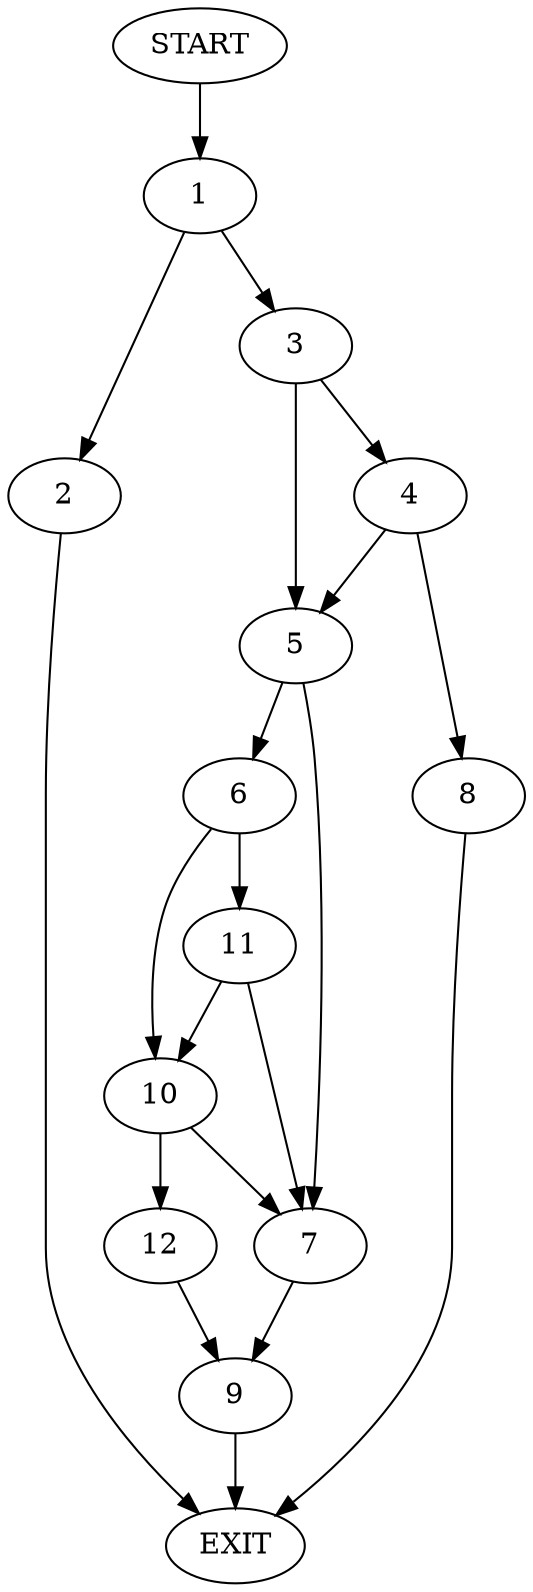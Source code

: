 digraph {
0 [label="START"]
13 [label="EXIT"]
0 -> 1
1 -> 2
1 -> 3
2 -> 13
3 -> 4
3 -> 5
5 -> 6
5 -> 7
4 -> 5
4 -> 8
8 -> 13
7 -> 9
6 -> 10
6 -> 11
11 -> 10
11 -> 7
10 -> 12
10 -> 7
12 -> 9
9 -> 13
}
